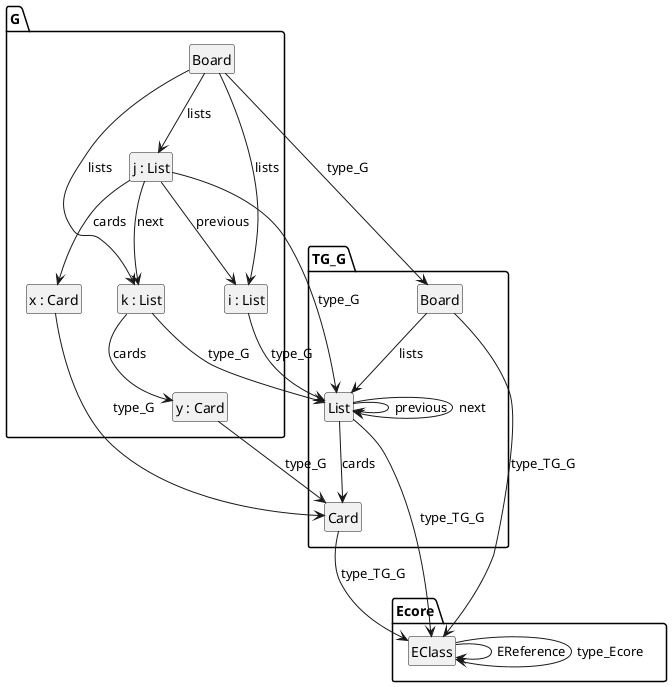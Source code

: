 @startuml
skinparam shadowing false
hide members
hide circle
class "G.Board"
class "G.i : List"
class "G.j : List"
class "G.x : Card"
class "G.k : List"
class "G.y : Card"
"G.Board"-->"G.i : List" : "lists"
"G.Board"-->"G.j : List" : "lists"
"G.Board"-->"G.k : List" : "lists"
"G.j : List"-->"G.x : Card" : "cards"
"G.j : List"-->"G.i : List" : "previous"
"G.j : List"-->"G.k : List" : "next"
"G.k : List"-->"G.y : Card" : "cards"
class "TG_G.List"
class "TG_G.Card"
class "TG_G.Board"
"TG_G.List"-->"TG_G.List" : "previous"
"TG_G.List"-->"TG_G.List" : "next"
"TG_G.List"-->"TG_G.Card" : "cards"
"TG_G.Board"-->"TG_G.List" : "lists"
class "Ecore.EClass"
"Ecore.EClass"-->"Ecore.EClass" : "EReference"
"G.Board" --> "TG_G.Board" : "type_G"
"G.i : List" --> "TG_G.List" : "type_G"
"G.j : List" --> "TG_G.List" : "type_G"
"G.x : Card" --> "TG_G.Card" : "type_G"
"G.k : List" --> "TG_G.List" : "type_G"
"G.y : Card" --> "TG_G.Card" : "type_G"
"TG_G.List" --> "Ecore.EClass" : "type_TG_G"
"TG_G.Card" --> "Ecore.EClass" : "type_TG_G"
"TG_G.Board" --> "Ecore.EClass" : "type_TG_G"
"Ecore.EClass" --> "Ecore.EClass" : "type_Ecore"
@enduml
